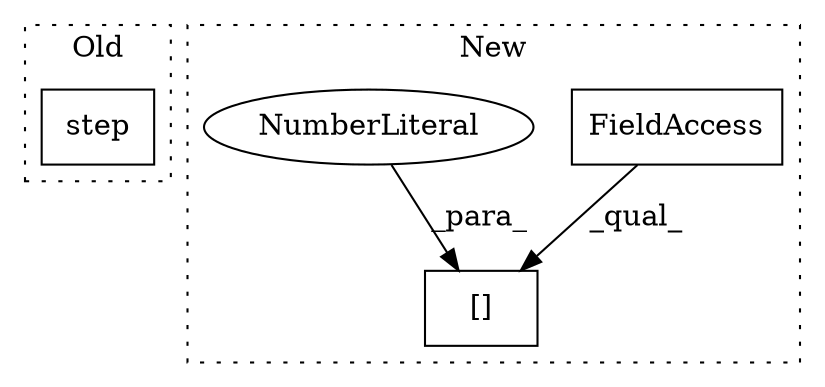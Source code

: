 digraph G {
subgraph cluster0 {
1 [label="step" a="32" s="2961" l="6" shape="box"];
label = "Old";
style="dotted";
}
subgraph cluster1 {
2 [label="[]" a="2" s="2619,2643" l="23,1" shape="box"];
3 [label="FieldAccess" a="22" s="2619" l="22" shape="box"];
4 [label="NumberLiteral" a="34" s="2642" l="1" shape="ellipse"];
label = "New";
style="dotted";
}
3 -> 2 [label="_qual_"];
4 -> 2 [label="_para_"];
}